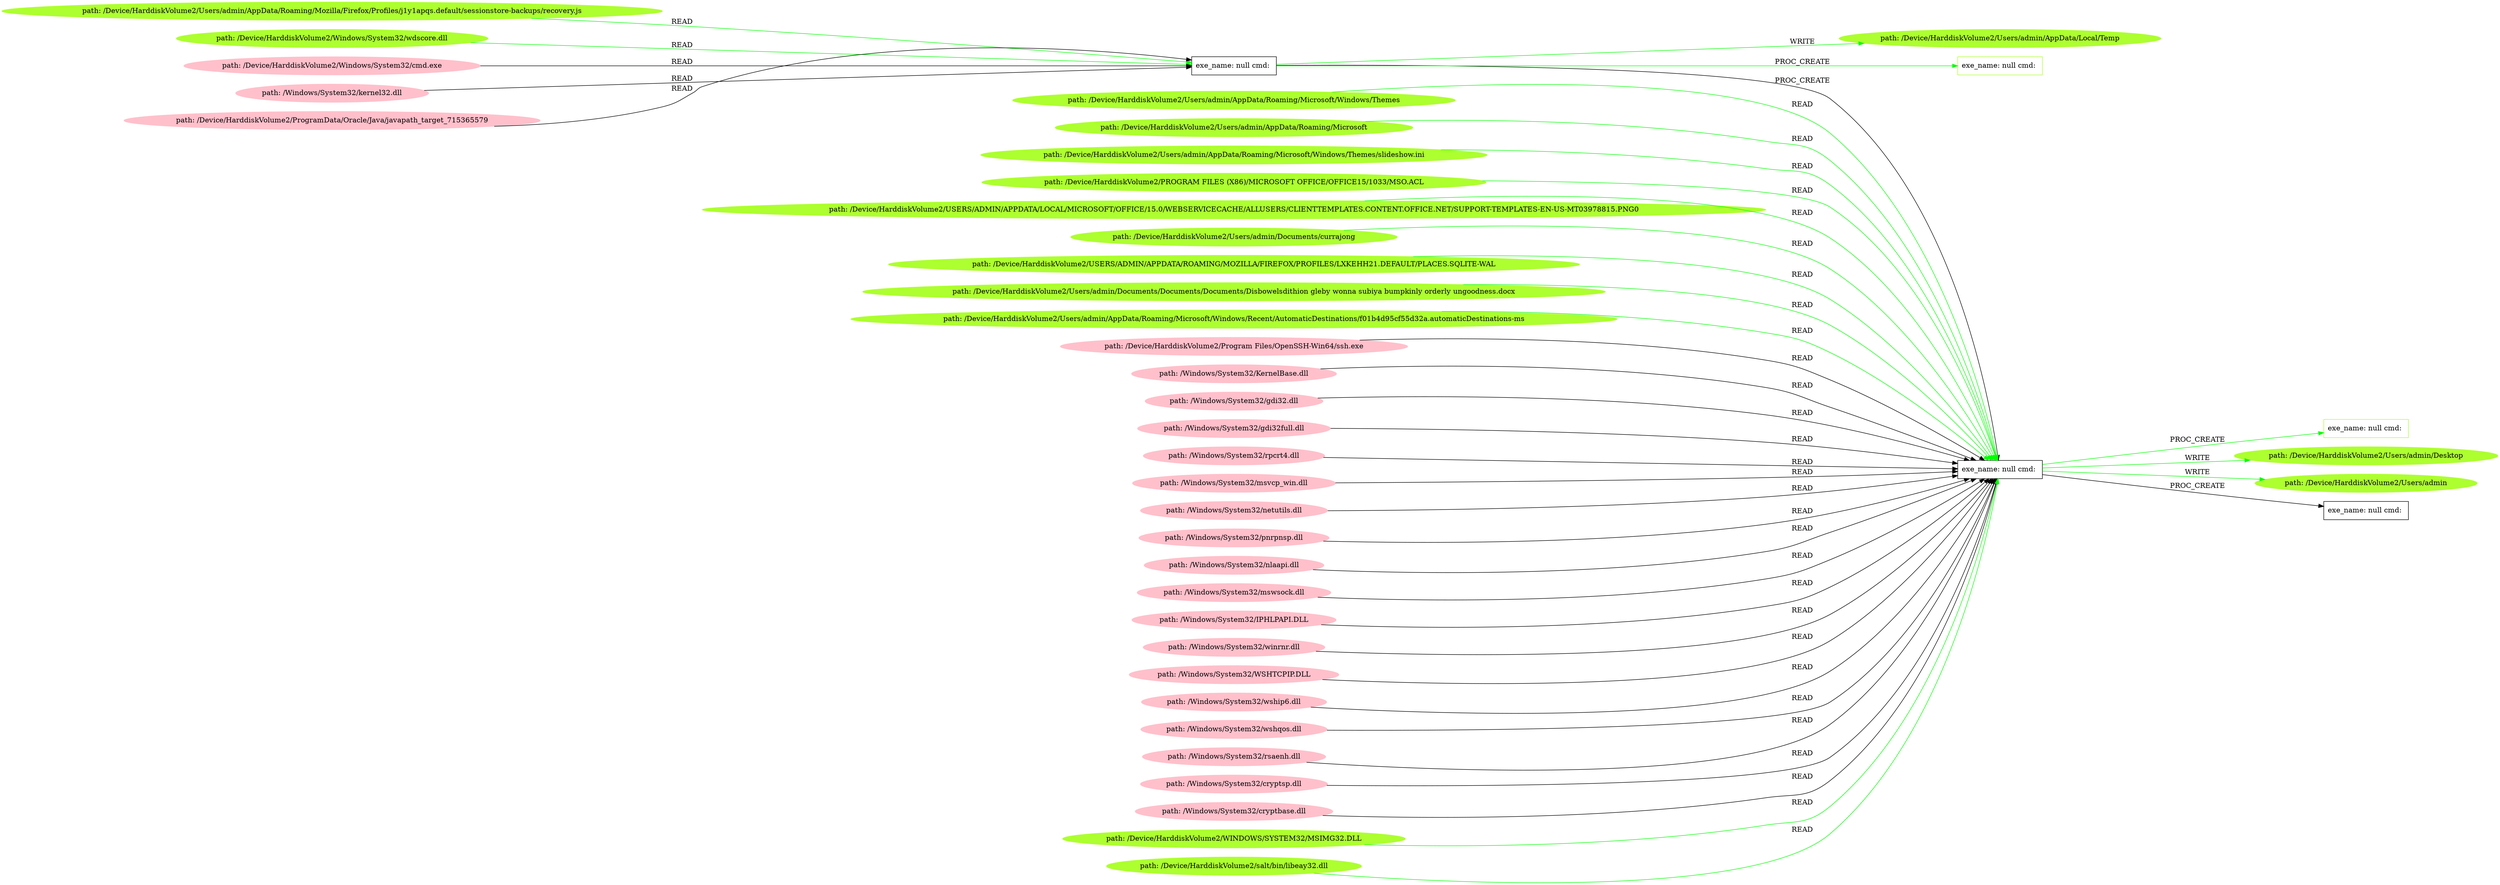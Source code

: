 digraph {
	rankdir=LR
	49 [label="path: /Device/HarddiskVolume2/Users/admin/AppData/Roaming/Mozilla/Firefox/Profiles/j1y1apqs.default/sessionstore-backups/recovery.js" color=greenyellow shape=oval style=filled]
	29 [label="exe_name: null cmd: " color=black shape=box style=solid]
	49 -> 29 [label=READ color=green]
	54 [label="path: /Device/HarddiskVolume2/Users/admin/AppData/Roaming/Microsoft/Windows/Themes" color=greenyellow shape=oval style=filled]
	0 [label="exe_name: null cmd: " color=black shape=box style=solid]
	54 -> 0 [label=READ color=green]
	50 [label="path: /Device/HarddiskVolume2/Users/admin/AppData/Roaming/Microsoft" color=greenyellow shape=oval style=filled]
	0 [label="exe_name: null cmd: " color=black shape=box style=solid]
	50 -> 0 [label=READ color=green]
	63 [label="path: /Device/HarddiskVolume2/Users/admin/AppData/Roaming/Microsoft/Windows/Themes/slideshow.ini" color=greenyellow shape=oval style=filled]
	0 [label="exe_name: null cmd: " color=black shape=box style=solid]
	63 -> 0 [label=READ color=green]
	61 [label="path: /Device/HarddiskVolume2/PROGRAM FILES (X86)/MICROSOFT OFFICE/OFFICE15/1033/MSO.ACL" color=greenyellow shape=oval style=filled]
	0 [label="exe_name: null cmd: " color=black shape=box style=solid]
	61 -> 0 [label=READ color=green]
	59 [label="path: /Device/HarddiskVolume2/USERS/ADMIN/APPDATA/LOCAL/MICROSOFT/OFFICE/15.0/WEBSERVICECACHE/ALLUSERS/CLIENTTEMPLATES.CONTENT.OFFICE.NET/SUPPORT-TEMPLATES-EN-US-MT03978815.PNG0" color=greenyellow shape=oval style=filled]
	0 [label="exe_name: null cmd: " color=black shape=box style=solid]
	59 -> 0 [label=READ color=green]
	47 [label="path: /Device/HarddiskVolume2/Windows/System32/wdscore.dll" color=greenyellow shape=oval style=filled]
	29 [label="exe_name: null cmd: " color=black shape=box style=solid]
	47 -> 29 [label=READ color=green]
	57 [label="path: /Device/HarddiskVolume2/Users/admin/Documents/currajong" color=greenyellow shape=oval style=filled]
	0 [label="exe_name: null cmd: " color=black shape=box style=solid]
	57 -> 0 [label=READ color=green]
	56 [label="path: /Device/HarddiskVolume2/USERS/ADMIN/APPDATA/ROAMING/MOZILLA/FIREFOX/PROFILES/LXKEHH21.DEFAULT/PLACES.SQLITE-WAL" color=greenyellow shape=oval style=filled]
	0 [label="exe_name: null cmd: " color=black shape=box style=solid]
	56 -> 0 [label=READ color=green]
	0 [label="exe_name: null cmd: " color=black shape=box style=solid]
	55 [label="exe_name: null cmd: " color=greenyellow shape=box style=solid]
	0 -> 55 [label=PROC_CREATE color=green]
	0 [label="exe_name: null cmd: " color=black shape=box style=solid]
	52 [label="path: /Device/HarddiskVolume2/Users/admin/Desktop" color=greenyellow shape=oval style=filled]
	0 -> 52 [label=WRITE color=green]
	29 [label="exe_name: null cmd: " color=black shape=box style=solid]
	46 [label="path: /Device/HarddiskVolume2/Users/admin/AppData/Local/Temp" color=greenyellow shape=oval style=filled]
	29 -> 46 [label=WRITE color=green]
	62 [label="path: /Device/HarddiskVolume2/Users/admin/Documents/Documents/Documents/Disbowelsdithion gleby wonna subiya bumpkinly orderly ungoodness.docx" color=greenyellow shape=oval style=filled]
	0 [label="exe_name: null cmd: " color=black shape=box style=solid]
	62 -> 0 [label=READ color=green]
	0 [label="exe_name: null cmd: " color=black shape=box style=solid]
	60 [label="path: /Device/HarddiskVolume2/Users/admin" color=greenyellow shape=oval style=filled]
	0 -> 60 [label=WRITE color=green]
	51 [label="path: /Device/HarddiskVolume2/Users/admin/AppData/Roaming/Microsoft/Windows/Recent/AutomaticDestinations/f01b4d95cf55d32a.automaticDestinations-ms" color=greenyellow shape=oval style=filled]
	0 [label="exe_name: null cmd: " color=black shape=box style=solid]
	51 -> 0 [label=READ color=green]
	19 [label="path: /Device/HarddiskVolume2/Windows/System32/cmd.exe" color=pink shape=oval style=filled]
	29 [label="exe_name: null cmd: " color=black shape=box style=solid]
	19 -> 29 [label=READ color=black]
	40 [label="path: /Windows/System32/kernel32.dll" color=pink shape=oval style=filled]
	29 [label="exe_name: null cmd: " color=black shape=box style=solid]
	40 -> 29 [label=READ color=black]
	12 [label="path: /Device/HarddiskVolume2/ProgramData/Oracle/Java/javapath_target_715365579" color=pink shape=oval style=filled]
	29 [label="exe_name: null cmd: " color=black shape=box style=solid]
	12 -> 29 [label=READ color=black]
	29 [label="exe_name: null cmd: " color=black shape=box style=solid]
	0 [label="exe_name: null cmd: " color=black shape=box style=solid]
	29 -> 0 [label=PROC_CREATE color=black]
	36 [label="path: /Device/HarddiskVolume2/Program Files/OpenSSH-Win64/ssh.exe" color=pink shape=oval style=filled]
	0 [label="exe_name: null cmd: " color=black shape=box style=solid]
	36 -> 0 [label=READ color=black]
	41 [label="path: /Windows/System32/KernelBase.dll" color=pink shape=oval style=filled]
	0 [label="exe_name: null cmd: " color=black shape=box style=solid]
	41 -> 0 [label=READ color=black]
	22 [label="path: /Windows/System32/gdi32.dll" color=pink shape=oval style=filled]
	0 [label="exe_name: null cmd: " color=black shape=box style=solid]
	22 -> 0 [label=READ color=black]
	37 [label="path: /Windows/System32/gdi32full.dll" color=pink shape=oval style=filled]
	0 [label="exe_name: null cmd: " color=black shape=box style=solid]
	37 -> 0 [label=READ color=black]
	5 [label="path: /Windows/System32/rpcrt4.dll" color=pink shape=oval style=filled]
	0 [label="exe_name: null cmd: " color=black shape=box style=solid]
	5 -> 0 [label=READ color=black]
	33 [label="path: /Windows/System32/msvcp_win.dll" color=pink shape=oval style=filled]
	0 [label="exe_name: null cmd: " color=black shape=box style=solid]
	33 -> 0 [label=READ color=black]
	26 [label="path: /Windows/System32/netutils.dll" color=pink shape=oval style=filled]
	0 [label="exe_name: null cmd: " color=black shape=box style=solid]
	26 -> 0 [label=READ color=black]
	28 [label="path: /Windows/System32/pnrpnsp.dll" color=pink shape=oval style=filled]
	0 [label="exe_name: null cmd: " color=black shape=box style=solid]
	28 -> 0 [label=READ color=black]
	30 [label="path: /Windows/System32/nlaapi.dll" color=pink shape=oval style=filled]
	0 [label="exe_name: null cmd: " color=black shape=box style=solid]
	30 -> 0 [label=READ color=black]
	7 [label="path: /Windows/System32/mswsock.dll" color=pink shape=oval style=filled]
	0 [label="exe_name: null cmd: " color=black shape=box style=solid]
	7 -> 0 [label=READ color=black]
	27 [label="path: /Windows/System32/IPHLPAPI.DLL" color=pink shape=oval style=filled]
	0 [label="exe_name: null cmd: " color=black shape=box style=solid]
	27 -> 0 [label=READ color=black]
	25 [label="path: /Windows/System32/winrnr.dll" color=pink shape=oval style=filled]
	0 [label="exe_name: null cmd: " color=black shape=box style=solid]
	25 -> 0 [label=READ color=black]
	16 [label="path: /Windows/System32/WSHTCPIP.DLL" color=pink shape=oval style=filled]
	0 [label="exe_name: null cmd: " color=black shape=box style=solid]
	16 -> 0 [label=READ color=black]
	3 [label="path: /Windows/System32/wship6.dll" color=pink shape=oval style=filled]
	0 [label="exe_name: null cmd: " color=black shape=box style=solid]
	3 -> 0 [label=READ color=black]
	21 [label="path: /Windows/System32/wshqos.dll" color=pink shape=oval style=filled]
	0 [label="exe_name: null cmd: " color=black shape=box style=solid]
	21 -> 0 [label=READ color=black]
	11 [label="path: /Windows/System32/rsaenh.dll" color=pink shape=oval style=filled]
	0 [label="exe_name: null cmd: " color=black shape=box style=solid]
	11 -> 0 [label=READ color=black]
	14 [label="path: /Windows/System32/cryptsp.dll" color=pink shape=oval style=filled]
	0 [label="exe_name: null cmd: " color=black shape=box style=solid]
	14 -> 0 [label=READ color=black]
	17 [label="path: /Windows/System32/cryptbase.dll" color=pink shape=oval style=filled]
	0 [label="exe_name: null cmd: " color=black shape=box style=solid]
	17 -> 0 [label=READ color=black]
	0 [label="exe_name: null cmd: " color=black shape=box style=solid]
	1 [label="exe_name: null cmd: " color=black shape=box style=solid]
	0 -> 1 [label=PROC_CREATE color=black]
	58 [label="path: /Device/HarddiskVolume2/WINDOWS/SYSTEM32/MSIMG32.DLL" color=greenyellow shape=oval style=filled]
	0 [label="exe_name: null cmd: " color=black shape=box style=solid]
	58 -> 0 [label=READ color=green]
	53 [label="path: /Device/HarddiskVolume2/salt/bin/libeay32.dll" color=greenyellow shape=oval style=filled]
	0 [label="exe_name: null cmd: " color=black shape=box style=solid]
	53 -> 0 [label=READ color=green]
	29 [label="exe_name: null cmd: " color=black shape=box style=solid]
	48 [label="exe_name: null cmd: " color=greenyellow shape=box style=solid]
	29 -> 48 [label=PROC_CREATE color=green]
}
